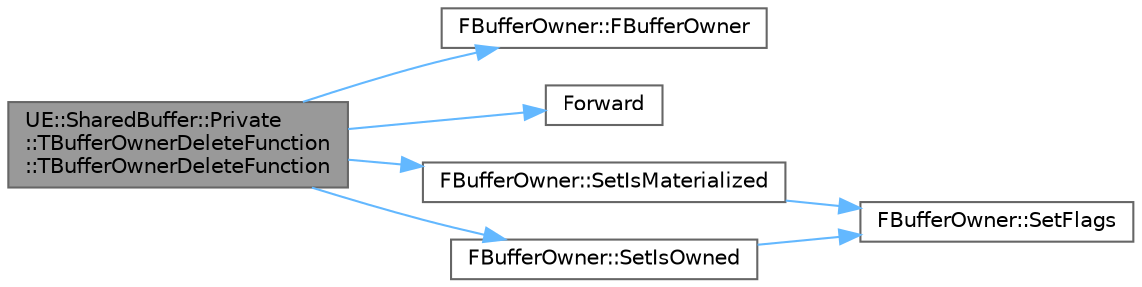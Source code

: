 digraph "UE::SharedBuffer::Private::TBufferOwnerDeleteFunction::TBufferOwnerDeleteFunction"
{
 // INTERACTIVE_SVG=YES
 // LATEX_PDF_SIZE
  bgcolor="transparent";
  edge [fontname=Helvetica,fontsize=10,labelfontname=Helvetica,labelfontsize=10];
  node [fontname=Helvetica,fontsize=10,shape=box,height=0.2,width=0.4];
  rankdir="LR";
  Node1 [id="Node000001",label="UE::SharedBuffer::Private\l::TBufferOwnerDeleteFunction\l::TBufferOwnerDeleteFunction",height=0.2,width=0.4,color="gray40", fillcolor="grey60", style="filled", fontcolor="black",tooltip=" "];
  Node1 -> Node2 [id="edge1_Node000001_Node000002",color="steelblue1",style="solid",tooltip=" "];
  Node2 [id="Node000002",label="FBufferOwner::FBufferOwner",height=0.2,width=0.4,color="grey40", fillcolor="white", style="filled",URL="$d3/d0f/classFBufferOwner.html#a46b72f8a3057f2ff96d3f766396da966",tooltip=" "];
  Node1 -> Node3 [id="edge2_Node000001_Node000003",color="steelblue1",style="solid",tooltip=" "];
  Node3 [id="Node000003",label="Forward",height=0.2,width=0.4,color="grey40", fillcolor="white", style="filled",URL="$d4/d24/UnrealTemplate_8h.html#a68f280c1d561a8899a1e9e3ea8405d00",tooltip="Forward will cast a reference to an rvalue reference."];
  Node1 -> Node4 [id="edge3_Node000001_Node000004",color="steelblue1",style="solid",tooltip=" "];
  Node4 [id="Node000004",label="FBufferOwner::SetIsMaterialized",height=0.2,width=0.4,color="grey40", fillcolor="white", style="filled",URL="$d3/d0f/classFBufferOwner.html#ab554d4f4bd1a9cee7eb8ad5352bad0d7",tooltip=" "];
  Node4 -> Node5 [id="edge4_Node000004_Node000005",color="steelblue1",style="solid",tooltip=" "];
  Node5 [id="Node000005",label="FBufferOwner::SetFlags",height=0.2,width=0.4,color="grey40", fillcolor="white", style="filled",URL="$d3/d0f/classFBufferOwner.html#a1ed567f83fea87758701310b9bdbf44a",tooltip=" "];
  Node1 -> Node6 [id="edge5_Node000001_Node000006",color="steelblue1",style="solid",tooltip=" "];
  Node6 [id="Node000006",label="FBufferOwner::SetIsOwned",height=0.2,width=0.4,color="grey40", fillcolor="white", style="filled",URL="$d3/d0f/classFBufferOwner.html#a385e57535efd71ac9177c9be11267741",tooltip=" "];
  Node6 -> Node5 [id="edge6_Node000006_Node000005",color="steelblue1",style="solid",tooltip=" "];
}
